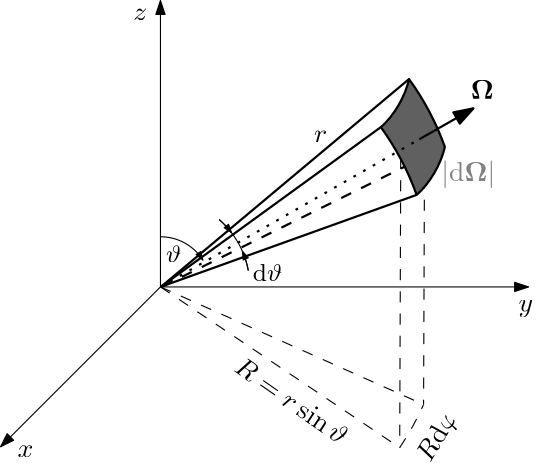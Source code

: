 <?xml version="1.0"?>
<!DOCTYPE ipe SYSTEM "ipe.dtd">
<ipe version="70010" creator="Ipe 7.0.10">
<info created="D:20070221134729" modified="D:20110411141810" pagemode="fullscreen"/>
<ipestyle name="ipe6">
<symbol name="mark/circle(sx)" transformations="translations">
<path fill="sym-stroke">
0.6 0 0 0.6 0 0 e
0.4 0 0 0.4 0 0 e
</path>
</symbol>
<symbol name="mark/disk(sx)" transformations="translations">
<path fill="sym-stroke">
0.6 0 0 0.6 0 0 e
</path>
</symbol>
<symbol name="mark/fdisk(sfx)" transformations="translations">
<group>
<path fill="sym-stroke" fillrule="eofill">
0.6 0 0 0.6 0 0 e
0.4 0 0 0.4 0 0 e
</path>
<path fill="sym-fill">
0.4 0 0 0.4 0 0 e
</path>
</group>
</symbol>
<symbol name="mark/box(sx)" transformations="translations">
<path fill="sym-stroke" fillrule="eofill">
-0.6 -0.6 m
0.6 -0.6 l
0.6 0.6 l
-0.6 0.6 l
h
-0.4 -0.4 m
0.4 -0.4 l
0.4 0.4 l
-0.4 0.4 l
h
</path>
</symbol>
<symbol name="mark/square(sx)" transformations="translations">
<path fill="sym-stroke">
-0.6 -0.6 m
0.6 -0.6 l
0.6 0.6 l
-0.6 0.6 l
h
</path>
</symbol>
<symbol name="mark/fsquare(sfx)" transformations="translations">
<group>
<path fill="sym-stroke" fillrule="eofill">
-0.6 -0.6 m
0.6 -0.6 l
0.6 0.6 l
-0.6 0.6 l
0 -0.4 m
0.4 -0.4 l
0.4 0.4 l
-0.4 0.4 l
h
</path>
<path fill="sym-fill">
-0.4 -0.4 m
0.4 -0.4 l
0.4 0.4 l
-0.4 0.4 l
h
</path>
</group>
</symbol>
<symbol name="mark/cross(sx)" transformations="translations">
<group>
<path fill="sym-stroke">
-0.43 -0.57 m
0.57 0.43 l
0.43 0.57 l
-0.57 -0.43 l
h
</path>
<path fill="sym-stroke">
-0.43 0.57 m
0.57 -0.43 l
0.43 -0.57 l
-0.57 0.43 l
h
</path>
</group>
</symbol>
<pen name="heavier" value="0.8"/>
<pen name="fat" value="1.2"/>
<pen name="ultrafat" value="2"/>
<symbolsize name="large" value="5"/>
<symbolsize name="small" value="2"/>
<symbolsize name="tiny" value="1.1"/>
<arrowsize name="large" value="10"/>
<arrowsize name="small" value="5"/>
<arrowsize name="tiny" value="3"/>
<color name="red" value="1 0 0"/>
<color name="green" value="0 1 0"/>
<color name="blue" value="0 0 1"/>
<color name="yellow" value="1 1 0"/>
<color name="gray1" value="0.125"/>
<color name="gray2" value="0.25"/>
<color name="gray3" value="0.375"/>
<color name="gray4" value="0.5"/>
<color name="gray5" value="0.625"/>
<color name="gray6" value="0.75"/>
<color name="gray7" value="0.875"/>
<dashstyle name="dashed" value="[4] 0"/>
<dashstyle name="dotted" value="[1 3] 0"/>
<dashstyle name="dash dotted" value="[4 2 1 2] 0"/>
<dashstyle name="dash dot dotted" value="[4 2 1 2 1 2] 0"/>
<textsize name="large" value="\large"/>
<textsize name="small" value="\small"/>
<textsize name="tiny" value="\tiny"/>
<textsize name="Large" value="\Large"/>
<textsize name="LARGE" value="\LARGE"/>
<textsize name="huge" value="\huge"/>
<textsize name="Huge" value="\Huge"/>
<textsize name="footnote" value="\footnotesize"/>
<textstyle name="center" begin="\begin{center}" end="\end{center}"/>
<textstyle name="itemize" begin="\begin{itemize}" end="\end{itemize}"/>
<textstyle name="item" begin="\begin{itemize}\item{}" end="\end{itemize}"/>
</ipestyle>
<ipestyle>
<layout paper="595 842" origin="0 0" frame="595 842" crop="no"/>
</ipestyle>
<page>
<layer name="alpha"/>
<layer name="beta"/>
<layer name="gamma"/>
<layer name="delta"/>
<layer name="epsilon"/>
<layer name="zeta"/>
<layer name="eta"/>
<view layers="beta gamma" active="beta"/>
<path layer="eta" matrix="0.666667 0 0 0.347974 45.5859 302.284" stroke="black" arrow="normal/normal">
160 256 m
160 384 l
</path>
<path matrix="0.399348 0 0 0.399348 88.3569 289.132" stroke="black" arrow="normal/normal">
160 256 m
96 192 l
</path>
<path matrix="0.399135 0 0 1.40456 88.3909 31.7968" stroke="black" arrow="normal/normal">
160 256 m
288 256 l
</path>
<path matrix="0.66225 0 0 0.659731 46.2926 222.474" stroke="black" pen="heavier" arrow="normal/normal">
160 256 m
368 352 l
</path>
<path layer="gamma" matrix="-8.46858 0 0 0.805433 1642.94 248.654" stroke="black" arrow="normal/small">
160 256 m
160 384 l
</path>
<path matrix="0.899508 0 0 0.899219 144.048 224.644" stroke="black" arrow="normal/small">
160 256 m
96 192 l
</path>
<path matrix="1.03522 0 0 -0.795127 122.335 658.397" stroke="black" arrow="normal/small">
160 256 m
288 256 l
</path>
<path layer="delta" matrix="1.31424 0 0 0.958177 -193.64 117.421" stroke="gray3" pen="fat">
368 352 m
416 432 l
</path>
<path matrix="0.142994 0.142994 -0.285989 0.285989 416.841 343.863" stroke="gray3" fill="gray3" pen="ultrafat">
22.6274 0 0 22.6274 432 416 e
</path>
<path matrix="0.944587 0 0 1.28385 -57.5954 2.78419" stroke="gray3" pen="fat">
368.217 352 m
447.965 401.078 l
</path>
<text layer="eta" matrix="1 0 0 1 7.36949 147.105" pos="125.762 213.597" stroke="black" type="label" width="5.694" height="4.289" depth="0" halign="center" valign="center">$x$</text>
<text matrix="1 0 0 1 73.981 167.746" pos="125.762 213.597" stroke="black" type="label" width="5.242" height="4.297" depth="1.93" halign="center" valign="center">$y$</text>
<text matrix="1 0 0 1 16.0369 218.767" pos="125.762 213.597" stroke="black" type="label" width="5.071" height="4.289" depth="0" halign="center" valign="center">$z$</text>
<text layer="gamma" matrix="1 0 0 1 113.576 182.083" pos="125.762 213.597" stroke="black" type="label" width="5.694" height="4.289" depth="0" halign="center" valign="center">$x$</text>
<text matrix="1 0 0 1 293.758 233.574" pos="125.762 213.597" stroke="black" type="label" width="5.242" height="4.297" depth="1.93" halign="center" valign="center">$y$</text>
<text matrix="1 0 0 1 154.822 339.315" pos="125.762 213.597" stroke="black" type="label" width="5.071" height="4.289" depth="0" halign="center" valign="center">$z$</text>
<text layer="eta" matrix="1 0 0 1 55.5045 198.805" pos="125.762 213.597" stroke="black" type="label" width="5.493" height="5.313" depth="0" halign="center" valign="center" size="large">$\mathbf{r}$</text>
<text layer="delta" matrix="1 0 0 1 281.637 334.559" pos="125.762 213.597" stroke="black" type="label" width="25.756" height="8.965" depth="2.99" halign="center" valign="center" size="large">$\mathbf{v}(E)$</text>
<text matrix="1 0 0 1 202.223 320.853" pos="125.762 213.597" stroke="black" type="label" width="9.714" height="8.203" depth="0" halign="center" valign="center" size="large">$\mathbf{\Omega}$</text>
<text matrix="1 0 0 1 211.554 350.165" pos="125.762 213.597" stroke="gray3" type="label" width="22.859" height="8.965" depth="2.99" halign="center" valign="center" size="large">$\vert{\mathrm{d}\mathbf{\Omega}}\vert$</text>
<path layer="alpha" matrix="0.354331 0 0 1.13529 157.689 55.2981" stroke="black" dash="dotted" pen="fat" arrow="normal/normal">
368 352 m
480 464 l
</path>
<path layer="delta" matrix="1 0 0 1 -77.9995 102.699" stroke="gray4" arrow="normal/small">
430.213 461.193 m
445.006 461.193
447.373 445.809
440.272 429.241 s
</path>
<path matrix="1 0 0 1 -52.055 127.278" stroke="black" arrow="normal/tiny">
379.86 401.007 m
379.86 387.807
399.887 386.897 s
</path>
<path layer="epsilon" matrix="1.17909 -0.093527 0.190751 0.741157 -212.332 331.589" stroke="black" arrow="normal/tiny">
358.606 342.606 m
13.0465 0 0 13.0465 367.845 351.819 380.405 348.29 a
</path>
<text matrix="1 0 0 1 -76.4485 224.419" transformations="translations" pos="364.804 328.426" stroke="black" type="label" width="7.668" height="5.152" depth="2.32" valign="baseline" size="large">$\varphi$</text>
<path matrix="0.53332 0 0 0.537582 131.282 322.508" stroke="gray4" pen="fat">
218.486 456.82 m
75.161 0 0 47.257 293.646 457.058 368.806 456.855 a
368.929 456.684 m
75.254 0 0 48.6016 293.676 456.475 218.423 456.72 a
</path>
<path matrix="1.42668 0 0 0.855295 -125.767 65.9422" stroke="gray4" pen="heavier">
290 454.699 m
262.162 583.46 l
</path>
<path matrix="0.336408 0 0 0.821718 164.649 275.359" stroke="black" dash="dashed">
368.217 352 m
437.844 331.576 l
</path>
<path stroke="gray4" pen="heavier">
288.139 454.844 m
327.436 564.066 l
</path>
<path matrix="0.547618 0 0 0.547442 200.902 424.458" stroke="black" dash="dashed">
160 256 m
96 192 l
</path>
<path layer="zeta" matrix="1.3383 0.000406 -0.009683 0.85244 -200.758 154.166" stroke="black" dash="dotted" pen="fat">
367.983 352.642 m
437.844 422.486 l
</path>
<path layer="epsilon" stroke="black" arrow="normal/tiny">
287.95 501.655 m
46.7129 0 0 46.7129 288.215 454.943 272.563 498.956 a
</path>
<text layer="zeta" matrix="1 0 0 1 -73.7351 169.557" transformations="translations" pos="364.804 328.426" stroke="black" type="label" width="5.892" height="6.918" depth="0" valign="baseline">$\vartheta$</text>
<path layer="epsilon" matrix="1 0 0 1 0.637466 -0.318733" stroke="black">
255.038 534.567 m
257.489 531.766 l
257.139 532.467 l
</path>
<path matrix="1 0 0 1 -0.159366 -1.4343" stroke="black">
255.038 534.567 m
257.489 531.766 l
257.139 532.467 l
</path>
<path matrix="1 0 0 1 8.17868 -101.586" stroke="black">
255.038 534.567 m
257.489 531.766 l
257.139 532.467 l
</path>
<path matrix="1 0 0 1 7.38185 -102.702" stroke="black">
255.038 534.567 m
257.489 531.766 l
257.139 532.467 l
</path>
<path layer="zeta" matrix="1.17909 -0.093527 0.190751 0.741157 -212.883 221.83" stroke="black" arrow="normal/tiny">
358.606 342.606 m
13.0465 0 0 13.0465 367.845 351.819 380.405 348.29 a
</path>
<text matrix="1 0 0 1 -79.1004 114.66" transformations="translations" pos="364.804 328.426" stroke="black" type="label" width="6.517" height="4.297" depth="1.93" valign="baseline">$\varphi$</text>
<path matrix="0.571612 0 0 1.39623 77.4916 -36.6299" stroke="black" dash="dashed">
368.217 352 m
437.844 331.576 l
</path>
<text matrix="1 0 0 1 203.894 375.995" pos="125.762 213.597" stroke="black" type="label" width="8.274" height="6.835" depth="0" halign="center" valign="center">$\mathbf{\Omega}$</text>
<path stroke="black" pen="heavier" arrow="normal/tiny">
287.969 478.792 m
23.9478 0 0 -23.9478 287.969 454.844 308.17 467.705 a
</path>
<path stroke="black" pen="heavier" arrow="normal/tiny">
287.969 495.948 m
41.1041 0 0 -41.1041 287.969 454.844 300.297 494.056 a
</path>
<path stroke="black" pen="heavier" arrow="normal/tiny" rarrow="normal/tiny">
304.11 506.272 m
53.9012 0 0 -53.9012 287.969 454.844 333.391 483.864 a
</path>
<path stroke="black" dash="dashed">
327.769 582.074 m
327.769 426.328 l
</path>
<path stroke="black" dash="dashed">
381.119 514.488 m
381.119 422.421 l
</path>
<path stroke="black" dash="dashed">
287.969 454.844 m
381.119 422.421 l
</path>
<text matrix="1 0 0 1 -63.1349 148.405" transformations="translations" pos="364.804 328.426" stroke="black" type="label" width="8.687" height="7.49" depth="0" valign="baseline">$\vartheta&apos;$</text>
<path matrix="1.3383 0.000406 -0.009683 0.85244 -293.908 94.5227" stroke="black" dash="dotted" pen="fat">
367.983 352.642 m
437.844 422.486 l
</path>
<use name="mark/disk(sx)" pos="319.979 557.115" size="large" stroke="black"/>
<use matrix="1 0 0 1 -124.996 -162.375" name="mark/disk(sx)" pos="319.979 557.115" size="large" stroke="black"/>
<path stroke="black" pen="fat" arrow="normal/normal">
195.151 395.278 m
215.414 408.282 l
</path>
<path stroke="black" pen="fat">
320.059 557.373 m
327.066 579.824 l
</path>
<text matrix="1 0 0 1 81.8044 200.546" pos="125.762 213.597" stroke="black" type="label" width="11.07" height="7.49" depth="0" halign="center" valign="center">$\mathbf{\Omega}&apos;$</text>
<text matrix="1 0 0 1 -51.642 176.49" transformations="translations" pos="364.804 328.426" stroke="black" type="label" width="10.362" height="6.923" depth="1.49" valign="baseline">$\vartheta_0$</text>
<path matrix="1.13235 -0.006209 0.004858 0.885945 -37.3695 50.6691" stroke="black" arrow="normal/tiny">
267.364 434.245 m
29.2567 0 0 29.2567 288.139 454.844 315.753 445.178 a
</path>
<text matrix="1 0 0 1 -70.7512 101.463" transformations="translations" pos="364.804 328.426" stroke="black" type="label" width="9.312" height="7.497" depth="1.93" valign="baseline">$\varphi&apos;$</text>
<path layer="beta" matrix="0.867458 -0.497511 0.497511 0.867458 -187.876 203.653" stroke="black" pen="heavier">
287.969 454.844 m
328 544 l
</path>
<path matrix="0.867458 -0.497511 0.497511 0.867458 -187.876 203.653" stroke="black" pen="heavier">
287.969 454.844 m
351.31 529.27 l
</path>
<path matrix="0.867458 -0.497511 0.497511 0.867458 -187.876 203.653" stroke="black" pen="heavier">
287.969 454.844 m
328.192 564.066 l
</path>
<path matrix="0.867458 -0.497511 0.497511 0.867458 -187.876 203.653" stroke="black" dash="dashed" pen="heavier">
288.215 454.943 m
351.503 549.336 l
</path>
<path matrix="1.44304 0 0 1.25681 -127.583 -116.81" stroke="black" dash="dashed">
287.969 454.844 m
347.651 408.811 l
</path>
<path matrix="1 0 0 1 -6.09616 13.2745" stroke="black" dash="dashed">
380.563 487.991 m
380.188 383.714 l
</path>
<path matrix="1.03574 0 0 1.03574 -21.5994 -5.1144" stroke="black" dash="dashed">
390.716 505.302 m
390.338 403.209 l
</path>
<path matrix="0.929308 0 0 0.77491 20.357 102.381" stroke="black" dash="dashed">
287.969 454.844 m
389.893 400.205 l
</path>
<path stroke="black" fill="gray3" pen="heavier">
380.188 487.991 m
-10.0873 -8.60013 -0.438301 -11.6387 380.626 499.63 390.338 505.302 a
84.7771 -48.622 48.622 84.7771 298.365 472.254 377.446 529.677 a
-10.0873 -8.60013 0.438304 11.6387 367.734 524.005 367.296 512.366 a
84.7771 -48.622 -48.622 -84.7771 288.215 454.943 380.188 487.991 a
h
</path>
<text matrix="0.817713 -0.569304 0.55393 0.836164 -160.464 260.396" pos="300.064 411.669" stroke="black" type="minipage" width="59.1716" height="5.958" depth="0.96" valign="top" style="center">$R = r \sin\vartheta$</text>
<text matrix="0.504232 0.859366 -0.87657 0.487475 584.354 -61.3086" pos="300.064 411.669" stroke="black" type="minipage" width="17.7055" height="9.432" depth="4.46" valign="top" style="center">$R \mathrm{d}\varphi$</text>
<path stroke="black" dash="dotted" pen="heavier">
287.969 454.844 m
381.119 507.99 l
</path>
<path matrix="1.29552 0 0 1.29552 -112.629 -150.122" stroke="black" pen="heavier" arrow="normal/normal">
381.119 507.99 m
396.195 516.591 l
</path>
<text matrix="1 0 0 1 -16.3855 -17.7419" transformations="translations" pos="359.643 524.608" stroke="black" type="label" width="4.771" height="4.289" depth="0" valign="baseline">$r$</text>
<path stroke="black" dash="dashed">
374.092 396.989 m
103.752 0 0 103.752 287.969 454.844 382.688 412.504 a
</path>
<path stroke="black" arrow="normal/tiny">
287.969 472.91 m
18.0664 0 0 -18.0664 287.969 454.844 303.236 464.504 a
</path>
<path stroke="black">
309.097 479.105 m
32.1713 0 0 -32.1713 287.969 454.844 319.595 460.739 a
</path>
<path stroke="black" arrow="normal/tiny">
309.097 479.105 m
32.1713 0 0 -32.1713 287.969 454.844 313.513 474.402 a
</path>
<path stroke="black" arrow="normal/tiny">
319.595 460.739 m
32.1713 0 0 32.1713 287.969 454.844 317.466 467.685 a
</path>
<text matrix="1 0 0 1 -2.96262 -13.4665" transformations="translations" pos="292.937 477.22" stroke="black" type="label" width="5.465" height="6.227" depth="0" valign="baseline" size="small">$\vartheta$</text>
<text matrix="1 0 0 1 28.2795 -20.1997" transformations="translations" pos="292.937 477.22" stroke="black" type="label" width="10.585" height="6.227" depth="0" valign="baseline" size="small">$\mathrm{d}{\vartheta}$</text>
<text matrix="1 0 0 1 2.731 -4.0965" transformations="translations" pos="396.952 526.701" stroke="black" type="label" width="8.274" height="6.835" depth="0" valign="baseline">$\mathbf{\Omega}$</text>
<text matrix="1 0 0 1 273.001 281.89" pos="125.762 213.597" stroke="gray4" type="label" width="19.344" height="7.473" depth="2.49" halign="center" valign="center">$\vert{\mathrm{d}\mathbf{\Omega}}\vert$</text>
</page>
</ipe>
